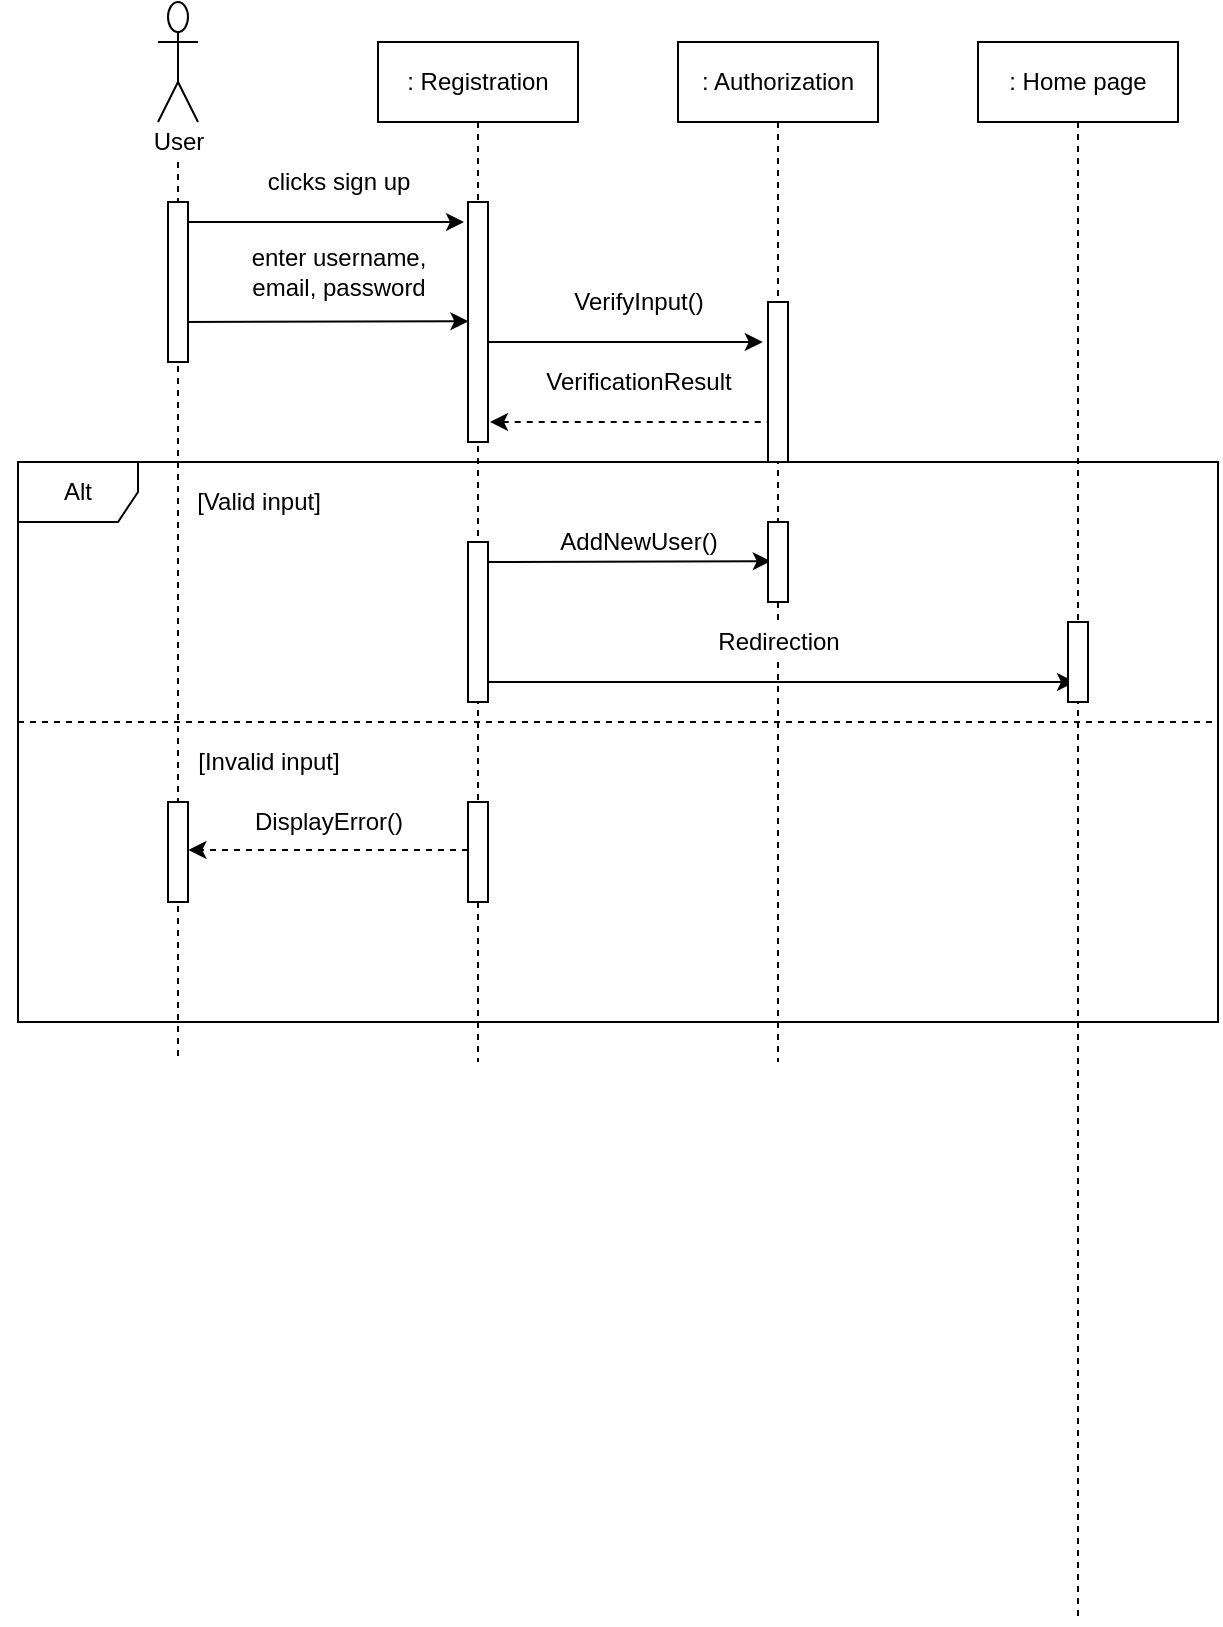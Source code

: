 <mxfile version="14.9.6" type="github">
  <diagram id="KVyobn4MKq_wzE25j2QP" name="Page-1">
    <mxGraphModel dx="1888" dy="548" grid="1" gridSize="10" guides="1" tooltips="1" connect="1" arrows="1" fold="1" page="1" pageScale="1" pageWidth="850" pageHeight="1100" math="0" shadow="0">
      <root>
        <mxCell id="0" />
        <mxCell id="1" parent="0" />
        <mxCell id="5s0amOLIgiW-mHHW7Yh0-15" style="edgeStyle=orthogonalEdgeStyle;rounded=0;orthogonalLoop=1;jettySize=auto;html=1;endArrow=none;endFill=0;dashed=1;" edge="1" parent="1" source="5s0amOLIgiW-mHHW7Yh0-61">
          <mxGeometry relative="1" as="geometry">
            <mxPoint x="80" y="580" as="targetPoint" />
            <mxPoint x="79.5" y="-120.5" as="sourcePoint" />
            <Array as="points" />
          </mxGeometry>
        </mxCell>
        <mxCell id="5s0amOLIgiW-mHHW7Yh0-1" value="" style="shape=umlActor;verticalLabelPosition=bottom;verticalAlign=top;html=1;outlineConnect=0;" vertex="1" parent="1">
          <mxGeometry x="70" y="50" width="20" height="60" as="geometry" />
        </mxCell>
        <mxCell id="5s0amOLIgiW-mHHW7Yh0-12" style="edgeStyle=orthogonalEdgeStyle;rounded=0;orthogonalLoop=1;jettySize=auto;html=1;endArrow=none;endFill=0;dashed=1;" edge="1" parent="1" source="5s0amOLIgiW-mHHW7Yh0-2">
          <mxGeometry relative="1" as="geometry">
            <mxPoint x="230" y="580" as="targetPoint" />
          </mxGeometry>
        </mxCell>
        <mxCell id="5s0amOLIgiW-mHHW7Yh0-2" value=": Registration" style="rounded=0;whiteSpace=wrap;html=1;" vertex="1" parent="1">
          <mxGeometry x="180" y="70" width="100" height="40" as="geometry" />
        </mxCell>
        <mxCell id="5s0amOLIgiW-mHHW7Yh0-14" style="edgeStyle=orthogonalEdgeStyle;rounded=0;orthogonalLoop=1;jettySize=auto;html=1;endArrow=none;endFill=0;dashed=1;" edge="1" parent="1" source="5s0amOLIgiW-mHHW7Yh0-9">
          <mxGeometry relative="1" as="geometry">
            <mxPoint x="530" y="860" as="targetPoint" />
            <Array as="points">
              <mxPoint x="530" y="841" />
            </Array>
          </mxGeometry>
        </mxCell>
        <mxCell id="5s0amOLIgiW-mHHW7Yh0-9" value=": Home page" style="rounded=0;whiteSpace=wrap;html=1;" vertex="1" parent="1">
          <mxGeometry x="480" y="70" width="100" height="40" as="geometry" />
        </mxCell>
        <mxCell id="5s0amOLIgiW-mHHW7Yh0-13" style="edgeStyle=orthogonalEdgeStyle;rounded=0;orthogonalLoop=1;jettySize=auto;html=1;endArrow=none;endFill=0;dashed=1;" edge="1" parent="1" source="5s0amOLIgiW-mHHW7Yh0-10">
          <mxGeometry relative="1" as="geometry">
            <mxPoint x="380" y="580" as="targetPoint" />
          </mxGeometry>
        </mxCell>
        <mxCell id="5s0amOLIgiW-mHHW7Yh0-10" value=": Authorization" style="rounded=0;whiteSpace=wrap;html=1;" vertex="1" parent="1">
          <mxGeometry x="330" y="70" width="100" height="40" as="geometry" />
        </mxCell>
        <mxCell id="5s0amOLIgiW-mHHW7Yh0-16" value="" style="endArrow=classic;html=1;" edge="1" parent="1">
          <mxGeometry width="50" height="50" relative="1" as="geometry">
            <mxPoint x="80" y="160" as="sourcePoint" />
            <mxPoint x="223" y="160" as="targetPoint" />
          </mxGeometry>
        </mxCell>
        <mxCell id="5s0amOLIgiW-mHHW7Yh0-17" value="" style="endArrow=classic;html=1;entryX=0.02;entryY=0.497;entryDx=0;entryDy=0;entryPerimeter=0;" edge="1" parent="1" target="5s0amOLIgiW-mHHW7Yh0-39">
          <mxGeometry width="50" height="50" relative="1" as="geometry">
            <mxPoint x="80" y="210" as="sourcePoint" />
            <mxPoint x="230" y="210" as="targetPoint" />
          </mxGeometry>
        </mxCell>
        <mxCell id="5s0amOLIgiW-mHHW7Yh0-18" value="" style="endArrow=none;html=1;startArrow=classic;startFill=1;endFill=0;dashed=1;" edge="1" parent="1">
          <mxGeometry width="50" height="50" relative="1" as="geometry">
            <mxPoint x="236" y="260" as="sourcePoint" />
            <mxPoint x="380" y="260" as="targetPoint" />
          </mxGeometry>
        </mxCell>
        <mxCell id="5s0amOLIgiW-mHHW7Yh0-20" value="" style="endArrow=classic;html=1;entryX=-0.26;entryY=0.25;entryDx=0;entryDy=0;entryPerimeter=0;" edge="1" parent="1" target="5s0amOLIgiW-mHHW7Yh0-40">
          <mxGeometry width="50" height="50" relative="1" as="geometry">
            <mxPoint x="230" y="220" as="sourcePoint" />
            <mxPoint x="380" y="220" as="targetPoint" />
          </mxGeometry>
        </mxCell>
        <mxCell id="5s0amOLIgiW-mHHW7Yh0-21" value="clicks sign up" style="text;html=1;align=center;verticalAlign=middle;resizable=0;points=[];autosize=1;strokeColor=none;" vertex="1" parent="1">
          <mxGeometry x="115" y="130" width="90" height="20" as="geometry" />
        </mxCell>
        <mxCell id="5s0amOLIgiW-mHHW7Yh0-22" value="enter username,&lt;br&gt;email, password" style="text;html=1;align=center;verticalAlign=middle;resizable=0;points=[];autosize=1;strokeColor=none;" vertex="1" parent="1">
          <mxGeometry x="110" y="170" width="100" height="30" as="geometry" />
        </mxCell>
        <mxCell id="5s0amOLIgiW-mHHW7Yh0-23" value="VerifyInput()" style="text;html=1;align=center;verticalAlign=middle;resizable=0;points=[];autosize=1;strokeColor=none;" vertex="1" parent="1">
          <mxGeometry x="270" y="190" width="80" height="20" as="geometry" />
        </mxCell>
        <mxCell id="5s0amOLIgiW-mHHW7Yh0-24" value="VerificationResult" style="text;html=1;align=center;verticalAlign=middle;resizable=0;points=[];autosize=1;strokeColor=none;" vertex="1" parent="1">
          <mxGeometry x="255" y="230" width="110" height="20" as="geometry" />
        </mxCell>
        <mxCell id="5s0amOLIgiW-mHHW7Yh0-25" value="" style="endArrow=classic;html=1;entryX=0.14;entryY=0.49;entryDx=0;entryDy=0;entryPerimeter=0;" edge="1" parent="1" target="5s0amOLIgiW-mHHW7Yh0-41">
          <mxGeometry width="50" height="50" relative="1" as="geometry">
            <mxPoint x="230" y="330" as="sourcePoint" />
            <mxPoint x="380" y="330" as="targetPoint" />
          </mxGeometry>
        </mxCell>
        <mxCell id="5s0amOLIgiW-mHHW7Yh0-32" value="[Valid input]" style="text;html=1;align=center;verticalAlign=middle;resizable=0;points=[];autosize=1;strokeColor=none;" vertex="1" parent="1">
          <mxGeometry x="80" y="290" width="80" height="20" as="geometry" />
        </mxCell>
        <mxCell id="5s0amOLIgiW-mHHW7Yh0-33" value="AddNewUser()" style="text;html=1;align=center;verticalAlign=middle;resizable=0;points=[];autosize=1;strokeColor=none;" vertex="1" parent="1">
          <mxGeometry x="265" y="310" width="90" height="20" as="geometry" />
        </mxCell>
        <mxCell id="5s0amOLIgiW-mHHW7Yh0-35" value="" style="endArrow=classic;html=1;" edge="1" parent="1">
          <mxGeometry width="50" height="50" relative="1" as="geometry">
            <mxPoint x="231.5" y="390" as="sourcePoint" />
            <mxPoint x="528.5" y="390" as="targetPoint" />
          </mxGeometry>
        </mxCell>
        <mxCell id="5s0amOLIgiW-mHHW7Yh0-36" value="Redirection" style="text;html=1;align=center;verticalAlign=middle;resizable=0;points=[];autosize=1;fillColor=#ffffff;" vertex="1" parent="1">
          <mxGeometry x="340" y="360" width="80" height="20" as="geometry" />
        </mxCell>
        <mxCell id="5s0amOLIgiW-mHHW7Yh0-38" value="" style="html=1;points=[];perimeter=orthogonalPerimeter;fillColor=#ffffff;" vertex="1" parent="1">
          <mxGeometry x="75" y="150" width="10" height="80" as="geometry" />
        </mxCell>
        <mxCell id="5s0amOLIgiW-mHHW7Yh0-39" value="" style="html=1;points=[];perimeter=orthogonalPerimeter;fillColor=#ffffff;" vertex="1" parent="1">
          <mxGeometry x="225" y="150" width="10" height="120" as="geometry" />
        </mxCell>
        <mxCell id="5s0amOLIgiW-mHHW7Yh0-40" value="" style="html=1;points=[];perimeter=orthogonalPerimeter;fillColor=#ffffff;" vertex="1" parent="1">
          <mxGeometry x="375" y="200" width="10" height="80" as="geometry" />
        </mxCell>
        <mxCell id="5s0amOLIgiW-mHHW7Yh0-41" value="" style="html=1;points=[];perimeter=orthogonalPerimeter;fillColor=#ffffff;" vertex="1" parent="1">
          <mxGeometry x="375" y="310" width="10" height="40" as="geometry" />
        </mxCell>
        <mxCell id="5s0amOLIgiW-mHHW7Yh0-42" value="" style="html=1;points=[];perimeter=orthogonalPerimeter;fillColor=#ffffff;" vertex="1" parent="1">
          <mxGeometry x="225" y="320" width="10" height="80" as="geometry" />
        </mxCell>
        <mxCell id="5s0amOLIgiW-mHHW7Yh0-43" value="" style="html=1;points=[];perimeter=orthogonalPerimeter;fillColor=#ffffff;" vertex="1" parent="1">
          <mxGeometry x="525" y="360" width="10" height="40" as="geometry" />
        </mxCell>
        <mxCell id="5s0amOLIgiW-mHHW7Yh0-45" value="[Invalid input]" style="text;html=1;align=center;verticalAlign=middle;resizable=0;points=[];autosize=1;strokeColor=none;" vertex="1" parent="1">
          <mxGeometry x="80" y="420" width="90" height="20" as="geometry" />
        </mxCell>
        <mxCell id="5s0amOLIgiW-mHHW7Yh0-46" value="" style="html=1;points=[];perimeter=orthogonalPerimeter;fillColor=#ffffff;" vertex="1" parent="1">
          <mxGeometry x="75" y="450" width="10" height="50" as="geometry" />
        </mxCell>
        <mxCell id="5s0amOLIgiW-mHHW7Yh0-49" style="edgeStyle=orthogonalEdgeStyle;rounded=0;orthogonalLoop=1;jettySize=auto;html=1;startArrow=none;startFill=0;endArrow=classic;endFill=1;entryX=1.02;entryY=0.48;entryDx=0;entryDy=0;entryPerimeter=0;dashed=1;" edge="1" parent="1" source="5s0amOLIgiW-mHHW7Yh0-47" target="5s0amOLIgiW-mHHW7Yh0-46">
          <mxGeometry relative="1" as="geometry">
            <mxPoint x="90" y="465" as="targetPoint" />
            <Array as="points">
              <mxPoint x="140" y="474" />
              <mxPoint x="140" y="474" />
            </Array>
          </mxGeometry>
        </mxCell>
        <mxCell id="5s0amOLIgiW-mHHW7Yh0-47" value="" style="html=1;points=[];perimeter=orthogonalPerimeter;fillColor=#ffffff;" vertex="1" parent="1">
          <mxGeometry x="225" y="450" width="10" height="50" as="geometry" />
        </mxCell>
        <mxCell id="5s0amOLIgiW-mHHW7Yh0-50" value="DisplayError()" style="text;html=1;align=center;verticalAlign=middle;resizable=0;points=[];autosize=1;strokeColor=none;" vertex="1" parent="1">
          <mxGeometry x="110" y="450" width="90" height="20" as="geometry" />
        </mxCell>
        <mxCell id="5s0amOLIgiW-mHHW7Yh0-52" value="" style="endArrow=open;endFill=1;endSize=12;html=1;" edge="1" parent="1">
          <mxGeometry width="160" relative="1" as="geometry">
            <mxPoint x="5" y="419.5" as="sourcePoint" />
            <mxPoint x="5" y="419.5" as="targetPoint" />
          </mxGeometry>
        </mxCell>
        <mxCell id="5s0amOLIgiW-mHHW7Yh0-54" value="" style="endArrow=none;endFill=0;endSize=12;html=1;dashed=1;" edge="1" parent="1">
          <mxGeometry width="160" relative="1" as="geometry">
            <mxPoint y="410" as="sourcePoint" />
            <mxPoint x="600" y="410" as="targetPoint" />
          </mxGeometry>
        </mxCell>
        <mxCell id="5s0amOLIgiW-mHHW7Yh0-55" value="Alt" style="shape=umlFrame;whiteSpace=wrap;html=1;fillColor=#ffffff;" vertex="1" parent="1">
          <mxGeometry y="280" width="600" height="280" as="geometry" />
        </mxCell>
        <mxCell id="5s0amOLIgiW-mHHW7Yh0-61" value="User" style="text;html=1;align=center;verticalAlign=middle;resizable=0;points=[];autosize=1;strokeColor=none;" vertex="1" parent="1">
          <mxGeometry x="60" y="110" width="40" height="20" as="geometry" />
        </mxCell>
      </root>
    </mxGraphModel>
  </diagram>
</mxfile>
